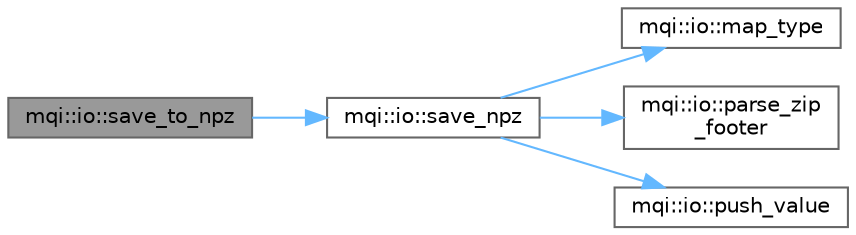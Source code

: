 digraph "mqi::io::save_to_npz"
{
 // LATEX_PDF_SIZE
  bgcolor="transparent";
  edge [fontname=Helvetica,fontsize=10,labelfontname=Helvetica,labelfontsize=10];
  node [fontname=Helvetica,fontsize=10,shape=box,height=0.2,width=0.4];
  rankdir="LR";
  Node1 [id="Node000001",label="mqi::io::save_to_npz",height=0.2,width=0.4,color="gray40", fillcolor="grey60", style="filled", fontcolor="black",tooltip="Saves scorer data to a compressed NumPy .npz file with additional processing."];
  Node1 -> Node2 [id="edge1_Node000001_Node000002",color="steelblue1",style="solid",tooltip=" "];
  Node2 [id="Node000002",label="mqi::io::save_npz",height=0.2,width=0.4,color="grey40", fillcolor="white", style="filled",URL="$namespacemqi_1_1io.html#a4d4301444a704ee38b9c69109c2b7519",tooltip="Saves a std::string as a variable in a .npz file."];
  Node2 -> Node3 [id="edge2_Node000002_Node000003",color="steelblue1",style="solid",tooltip=" "];
  Node3 [id="Node000003",label="mqi::io::map_type",height=0.2,width=0.4,color="grey40", fillcolor="white", style="filled",URL="$namespacemqi_1_1io.html#aaf36ad3e258a799467d01ba89c4fb85c",tooltip="Maps a C++ typeid to a NumPy type character code."];
  Node2 -> Node4 [id="edge3_Node000002_Node000004",color="steelblue1",style="solid",tooltip=" "];
  Node4 [id="Node000004",label="mqi::io::parse_zip\l_footer",height=0.2,width=0.4,color="grey40", fillcolor="white", style="filled",URL="$namespacemqi_1_1io.html#a75437f69b4965bc184309762825b95e0",tooltip="Parses the End of Central Directory Record (EOCD) of a ZIP file."];
  Node2 -> Node5 [id="edge4_Node000002_Node000005",color="steelblue1",style="solid",tooltip=" "];
  Node5 [id="Node000005",label="mqi::io::push_value",height=0.2,width=0.4,color="grey40", fillcolor="white", style="filled",URL="$namespacemqi_1_1io.html#ac863aaac9954cd36277bf4720a22feca",tooltip="Appends the bytes of a std::string to a character vector."];
}
